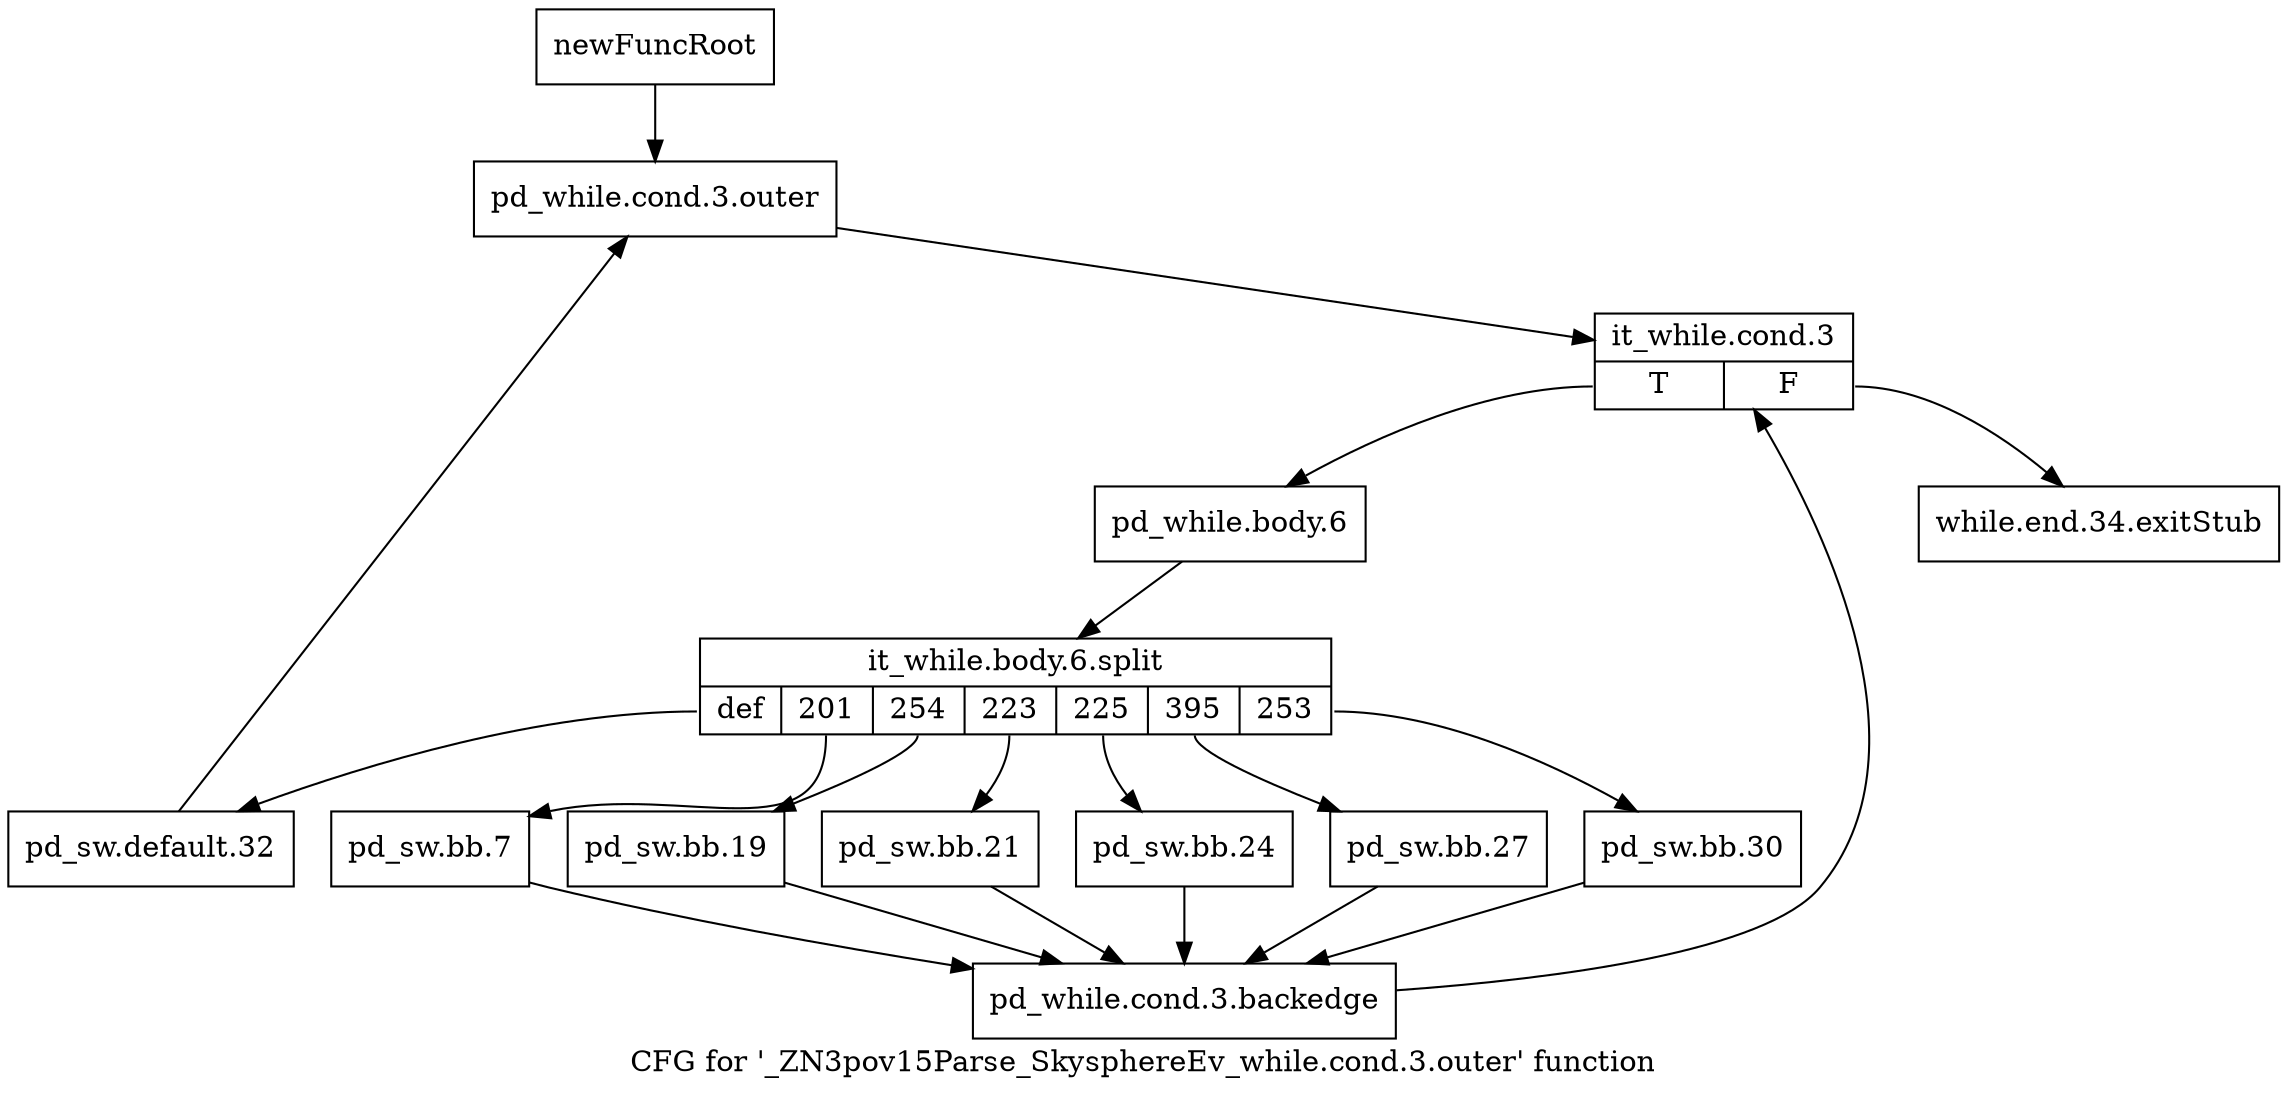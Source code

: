 digraph "CFG for '_ZN3pov15Parse_SkysphereEv_while.cond.3.outer' function" {
	label="CFG for '_ZN3pov15Parse_SkysphereEv_while.cond.3.outer' function";

	Node0x2889fb0 [shape=record,label="{newFuncRoot}"];
	Node0x2889fb0 -> Node0x288a050;
	Node0x288a000 [shape=record,label="{while.end.34.exitStub}"];
	Node0x288a050 [shape=record,label="{pd_while.cond.3.outer}"];
	Node0x288a050 -> Node0x288a0a0;
	Node0x288a0a0 [shape=record,label="{it_while.cond.3|{<s0>T|<s1>F}}"];
	Node0x288a0a0:s0 -> Node0x288a0f0;
	Node0x288a0a0:s1 -> Node0x288a000;
	Node0x288a0f0 [shape=record,label="{pd_while.body.6}"];
	Node0x288a0f0 -> Node0x3634e30;
	Node0x3634e30 [shape=record,label="{it_while.body.6.split|{<s0>def|<s1>201|<s2>254|<s3>223|<s4>225|<s5>395|<s6>253}}"];
	Node0x3634e30:s0 -> Node0x288a370;
	Node0x3634e30:s1 -> Node0x288a2d0;
	Node0x3634e30:s2 -> Node0x288a280;
	Node0x3634e30:s3 -> Node0x288a230;
	Node0x3634e30:s4 -> Node0x288a1e0;
	Node0x3634e30:s5 -> Node0x288a190;
	Node0x3634e30:s6 -> Node0x288a140;
	Node0x288a140 [shape=record,label="{pd_sw.bb.30}"];
	Node0x288a140 -> Node0x288a320;
	Node0x288a190 [shape=record,label="{pd_sw.bb.27}"];
	Node0x288a190 -> Node0x288a320;
	Node0x288a1e0 [shape=record,label="{pd_sw.bb.24}"];
	Node0x288a1e0 -> Node0x288a320;
	Node0x288a230 [shape=record,label="{pd_sw.bb.21}"];
	Node0x288a230 -> Node0x288a320;
	Node0x288a280 [shape=record,label="{pd_sw.bb.19}"];
	Node0x288a280 -> Node0x288a320;
	Node0x288a2d0 [shape=record,label="{pd_sw.bb.7}"];
	Node0x288a2d0 -> Node0x288a320;
	Node0x288a320 [shape=record,label="{pd_while.cond.3.backedge}"];
	Node0x288a320 -> Node0x288a0a0;
	Node0x288a370 [shape=record,label="{pd_sw.default.32}"];
	Node0x288a370 -> Node0x288a050;
}
